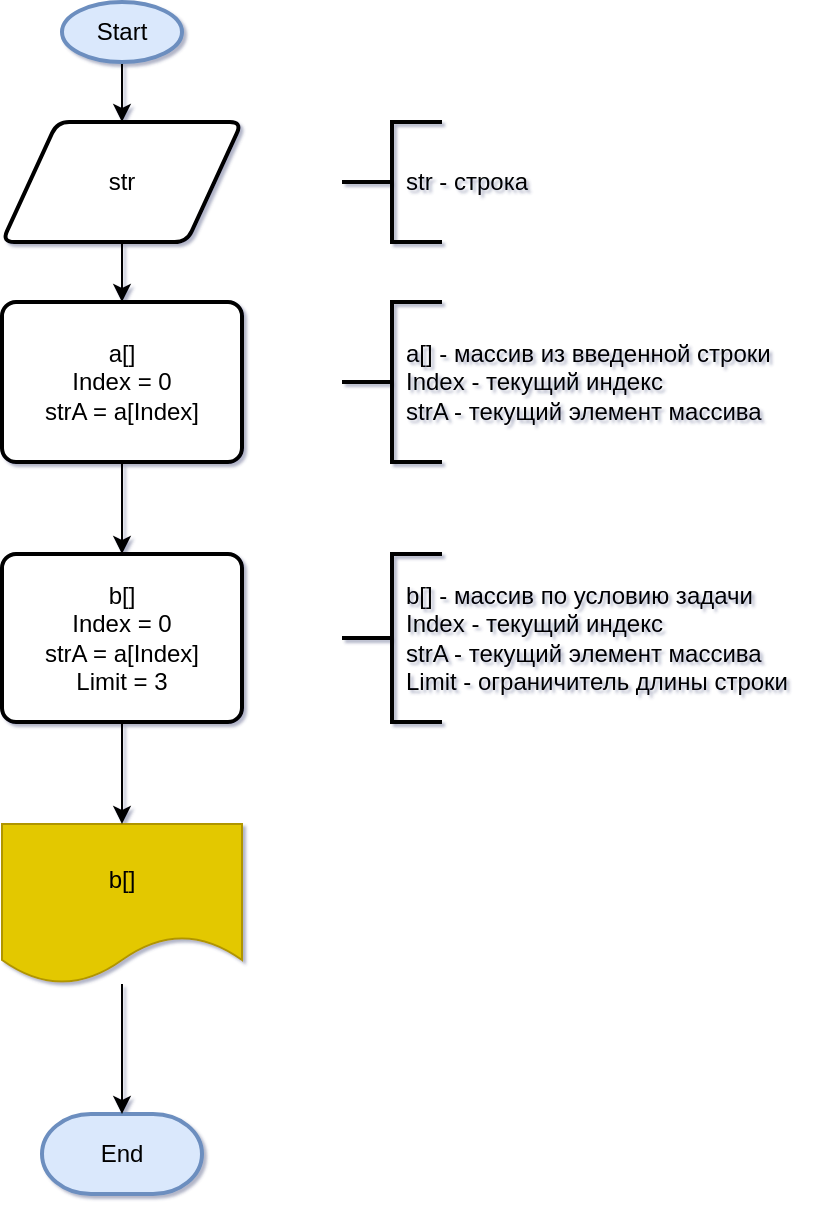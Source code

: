 <mxfile version="20.3.0" type="device"><diagram id="54HK4cl4CpqybuXgD-bC" name="Страница 1"><mxGraphModel dx="1422" dy="845" grid="1" gridSize="10" guides="1" tooltips="1" connect="1" arrows="1" fold="1" page="0" pageScale="1" pageWidth="827" pageHeight="1169" math="0" shadow="1"><root><mxCell id="0"/><mxCell id="1" parent="0"/><mxCell id="0S9VhPGz9RlcwmOC5c9y-10" value="" style="edgeStyle=orthogonalEdgeStyle;rounded=0;orthogonalLoop=1;jettySize=auto;html=1;" parent="1" source="0S9VhPGz9RlcwmOC5c9y-1" target="0S9VhPGz9RlcwmOC5c9y-4" edge="1"><mxGeometry relative="1" as="geometry"/></mxCell><mxCell id="0S9VhPGz9RlcwmOC5c9y-1" value="Start" style="strokeWidth=2;html=1;shape=mxgraph.flowchart.start_1;whiteSpace=wrap;fillColor=#dae8fc;strokeColor=#6c8ebf;" parent="1" vertex="1"><mxGeometry x="410" y="190" width="60" height="30" as="geometry"/></mxCell><mxCell id="0S9VhPGz9RlcwmOC5c9y-3" value="" style="edgeStyle=orthogonalEdgeStyle;rounded=0;orthogonalLoop=1;jettySize=auto;html=1;" parent="1" source="0S9VhPGz9RlcwmOC5c9y-4" target="0S9VhPGz9RlcwmOC5c9y-5" edge="1"><mxGeometry relative="1" as="geometry"/></mxCell><mxCell id="0S9VhPGz9RlcwmOC5c9y-4" value="str" style="shape=parallelogram;html=1;strokeWidth=2;perimeter=parallelogramPerimeter;whiteSpace=wrap;rounded=1;arcSize=12;size=0.23;" parent="1" vertex="1"><mxGeometry x="380" y="250" width="120" height="60" as="geometry"/></mxCell><mxCell id="ajx0TgzJGIPxpG3xKqb7-4" value="" style="edgeStyle=orthogonalEdgeStyle;rounded=0;orthogonalLoop=1;jettySize=auto;html=1;" edge="1" parent="1" source="0S9VhPGz9RlcwmOC5c9y-5" target="ajx0TgzJGIPxpG3xKqb7-1"><mxGeometry relative="1" as="geometry"/></mxCell><mxCell id="0S9VhPGz9RlcwmOC5c9y-5" value="a[]&lt;br&gt;Index = 0&lt;br&gt;strA = a[Index]" style="rounded=1;whiteSpace=wrap;html=1;absoluteArcSize=1;arcSize=14;strokeWidth=2;" parent="1" vertex="1"><mxGeometry x="380" y="340" width="120" height="80" as="geometry"/></mxCell><mxCell id="0S9VhPGz9RlcwmOC5c9y-6" value="" style="strokeWidth=2;html=1;shape=mxgraph.flowchart.annotation_2;align=left;labelPosition=right;pointerEvents=1;" parent="1" vertex="1"><mxGeometry x="550" y="250" width="50" height="60" as="geometry"/></mxCell><mxCell id="0S9VhPGz9RlcwmOC5c9y-7" value="str - строка" style="text;html=1;strokeColor=none;fillColor=none;align=left;verticalAlign=middle;whiteSpace=wrap;rounded=0;" parent="1" vertex="1"><mxGeometry x="580" y="250" width="120" height="60" as="geometry"/></mxCell><mxCell id="0S9VhPGz9RlcwmOC5c9y-8" value="" style="strokeWidth=2;html=1;shape=mxgraph.flowchart.annotation_2;align=left;labelPosition=right;pointerEvents=1;" parent="1" vertex="1"><mxGeometry x="550" y="340" width="50" height="80" as="geometry"/></mxCell><mxCell id="0S9VhPGz9RlcwmOC5c9y-9" value="&lt;span style=&quot;text-align: center;&quot;&gt;a[] - массив из введенной строки&lt;br&gt;Index&lt;/span&gt;&lt;span style=&quot;text-align: center;&quot;&gt;&amp;nbsp;- текущий индекс&lt;br&gt;&lt;/span&gt;&lt;span style=&quot;text-align: center;&quot;&gt;strA -&amp;nbsp;&lt;/span&gt;&lt;span style=&quot;text-align: center;&quot;&gt;текущий элемент массива&lt;/span&gt;&lt;span style=&quot;text-align: center;&quot;&gt;&lt;br&gt;&lt;/span&gt;" style="text;html=1;strokeColor=none;fillColor=none;align=left;verticalAlign=middle;whiteSpace=wrap;rounded=0;" parent="1" vertex="1"><mxGeometry x="580" y="340" width="210" height="80" as="geometry"/></mxCell><mxCell id="0S9VhPGz9RlcwmOC5c9y-23" value="End" style="strokeWidth=2;html=1;shape=mxgraph.flowchart.terminator;whiteSpace=wrap;fillColor=#dae8fc;strokeColor=#6c8ebf;" parent="1" vertex="1"><mxGeometry x="400" y="746" width="80" height="40" as="geometry"/></mxCell><mxCell id="ajx0TgzJGIPxpG3xKqb7-6" value="" style="edgeStyle=orthogonalEdgeStyle;rounded=0;orthogonalLoop=1;jettySize=auto;html=1;" edge="1" parent="1" source="hgobuM3CmMSNBtK9Iaei-6" target="0S9VhPGz9RlcwmOC5c9y-23"><mxGeometry relative="1" as="geometry"/></mxCell><mxCell id="hgobuM3CmMSNBtK9Iaei-6" value="b[]" style="shape=document;whiteSpace=wrap;html=1;boundedLbl=1;fillColor=#e3c800;fontColor=#000000;strokeColor=#B09500;" parent="1" vertex="1"><mxGeometry x="380" y="601" width="120" height="80" as="geometry"/></mxCell><mxCell id="ajx0TgzJGIPxpG3xKqb7-5" value="" style="edgeStyle=orthogonalEdgeStyle;rounded=0;orthogonalLoop=1;jettySize=auto;html=1;" edge="1" parent="1" source="ajx0TgzJGIPxpG3xKqb7-1" target="hgobuM3CmMSNBtK9Iaei-6"><mxGeometry relative="1" as="geometry"/></mxCell><mxCell id="ajx0TgzJGIPxpG3xKqb7-1" value="b[]&lt;br&gt;Index = 0&lt;br&gt;strA = a[Index]&lt;br&gt;Limit = 3" style="rounded=1;whiteSpace=wrap;html=1;absoluteArcSize=1;arcSize=14;strokeWidth=2;" vertex="1" parent="1"><mxGeometry x="380" y="466" width="120" height="84" as="geometry"/></mxCell><mxCell id="ajx0TgzJGIPxpG3xKqb7-2" value="" style="strokeWidth=2;html=1;shape=mxgraph.flowchart.annotation_2;align=left;labelPosition=right;pointerEvents=1;" vertex="1" parent="1"><mxGeometry x="550" y="466" width="50" height="84" as="geometry"/></mxCell><mxCell id="ajx0TgzJGIPxpG3xKqb7-3" value="&lt;span style=&quot;text-align: center;&quot;&gt;b[] - массив по условию задачи&lt;br&gt;Index&lt;/span&gt;&lt;span style=&quot;text-align: center;&quot;&gt;&amp;nbsp;- текущий индекс&lt;br&gt;&lt;/span&gt;&lt;span style=&quot;text-align: center;&quot;&gt;strA -&amp;nbsp;&lt;/span&gt;&lt;span style=&quot;text-align: center;&quot;&gt;текущий элемент массива&lt;br&gt;&lt;/span&gt;&lt;span style=&quot;text-align: center;&quot;&gt;Limit -&amp;nbsp;&lt;/span&gt;&lt;span style=&quot;text-align: center;&quot;&gt;ограничитель длины строки&lt;br&gt;&lt;/span&gt;" style="text;html=1;strokeColor=none;fillColor=none;align=left;verticalAlign=middle;whiteSpace=wrap;rounded=0;" vertex="1" parent="1"><mxGeometry x="580" y="466" width="210" height="84" as="geometry"/></mxCell></root></mxGraphModel></diagram></mxfile>